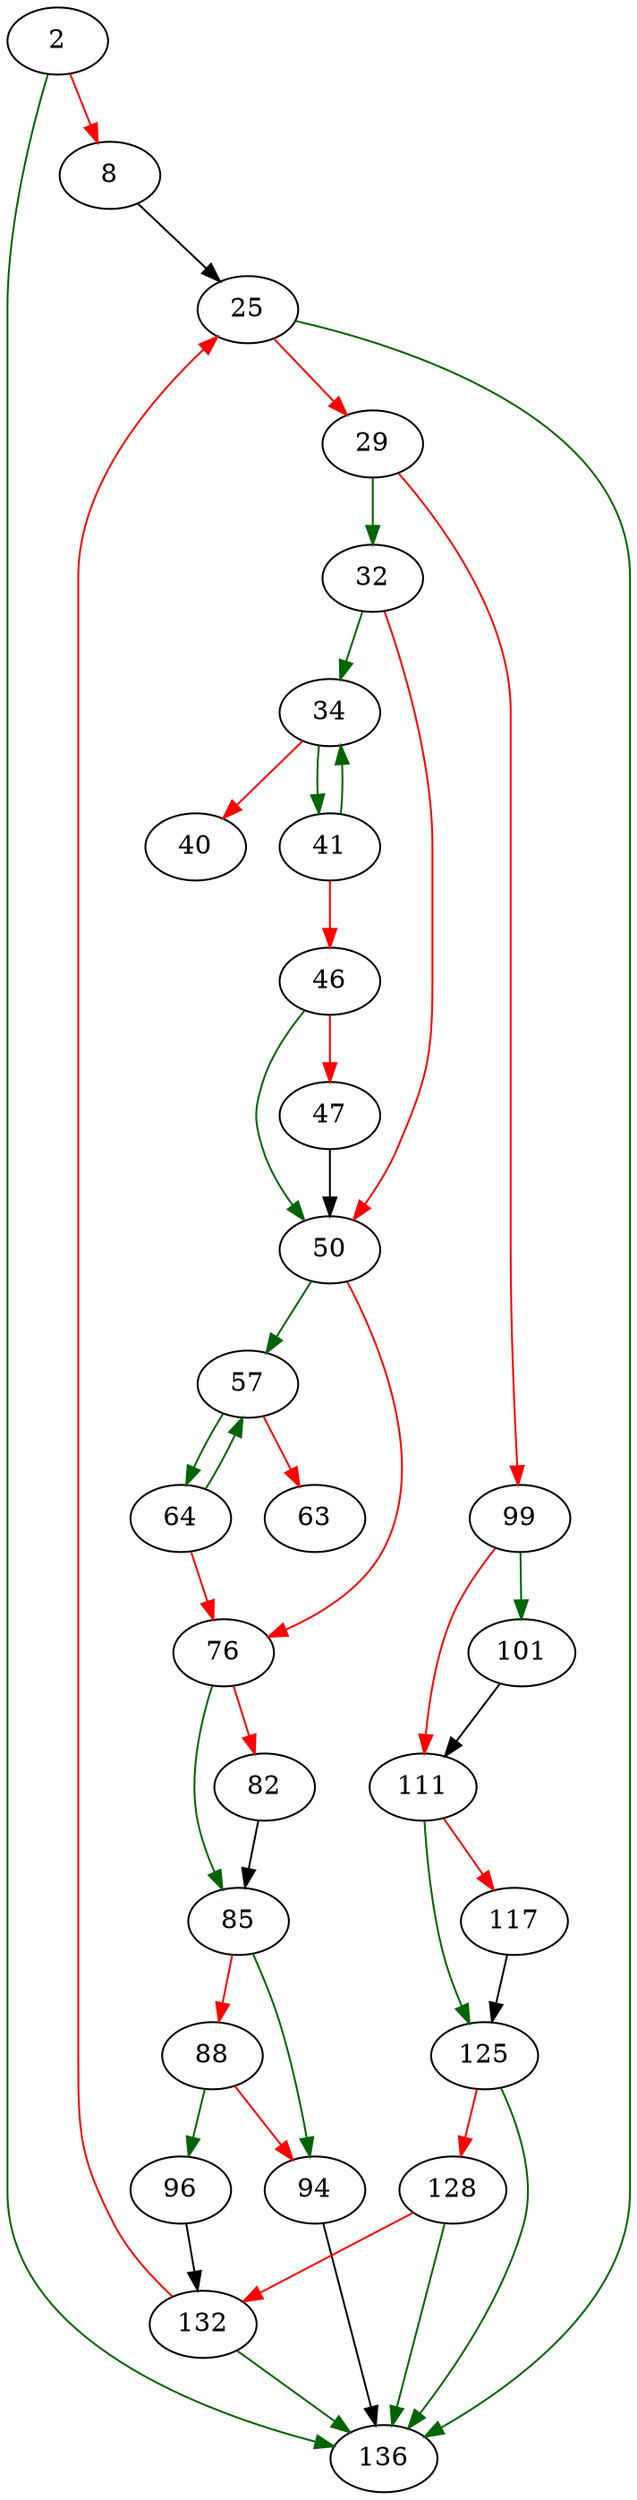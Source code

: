 strict digraph "mbsstr_trimmed_wordbounded" {
	// Node definitions.
	2 [entry=true];
	136;
	8;
	25;
	29;
	32;
	99;
	34;
	50;
	41;
	40;
	46;
	47;
	57;
	76;
	64;
	63;
	85;
	82;
	94;
	88;
	96;
	132;
	101;
	111;
	125;
	117;
	128;

	// Edge definitions.
	2 -> 136 [
		color=darkgreen
		cond=true
	];
	2 -> 8 [
		color=red
		cond=false
	];
	8 -> 25;
	25 -> 136 [
		color=darkgreen
		cond=true
	];
	25 -> 29 [
		color=red
		cond=false
	];
	29 -> 32 [
		color=darkgreen
		cond=true
	];
	29 -> 99 [
		color=red
		cond=false
	];
	32 -> 34 [
		color=darkgreen
		cond=true
	];
	32 -> 50 [
		color=red
		cond=false
	];
	99 -> 101 [
		color=darkgreen
		cond=true
	];
	99 -> 111 [
		color=red
		cond=false
	];
	34 -> 41 [
		color=darkgreen
		cond=true
	];
	34 -> 40 [
		color=red
		cond=false
	];
	50 -> 57 [
		color=darkgreen
		cond=true
	];
	50 -> 76 [
		color=red
		cond=false
	];
	41 -> 34 [
		color=darkgreen
		cond=true
	];
	41 -> 46 [
		color=red
		cond=false
	];
	46 -> 50 [
		color=darkgreen
		cond=true
	];
	46 -> 47 [
		color=red
		cond=false
	];
	47 -> 50;
	57 -> 64 [
		color=darkgreen
		cond=true
	];
	57 -> 63 [
		color=red
		cond=false
	];
	76 -> 85 [
		color=darkgreen
		cond=true
	];
	76 -> 82 [
		color=red
		cond=false
	];
	64 -> 57 [
		color=darkgreen
		cond=true
	];
	64 -> 76 [
		color=red
		cond=false
	];
	85 -> 94 [
		color=darkgreen
		cond=true
	];
	85 -> 88 [
		color=red
		cond=false
	];
	82 -> 85;
	94 -> 136;
	88 -> 94 [
		color=red
		cond=false
	];
	88 -> 96 [
		color=darkgreen
		cond=true
	];
	96 -> 132;
	132 -> 136 [
		color=darkgreen
		cond=true
	];
	132 -> 25 [
		color=red
		cond=false
	];
	101 -> 111;
	111 -> 125 [
		color=darkgreen
		cond=true
	];
	111 -> 117 [
		color=red
		cond=false
	];
	125 -> 136 [
		color=darkgreen
		cond=true
	];
	125 -> 128 [
		color=red
		cond=false
	];
	117 -> 125;
	128 -> 136 [
		color=darkgreen
		cond=true
	];
	128 -> 132 [
		color=red
		cond=false
	];
}